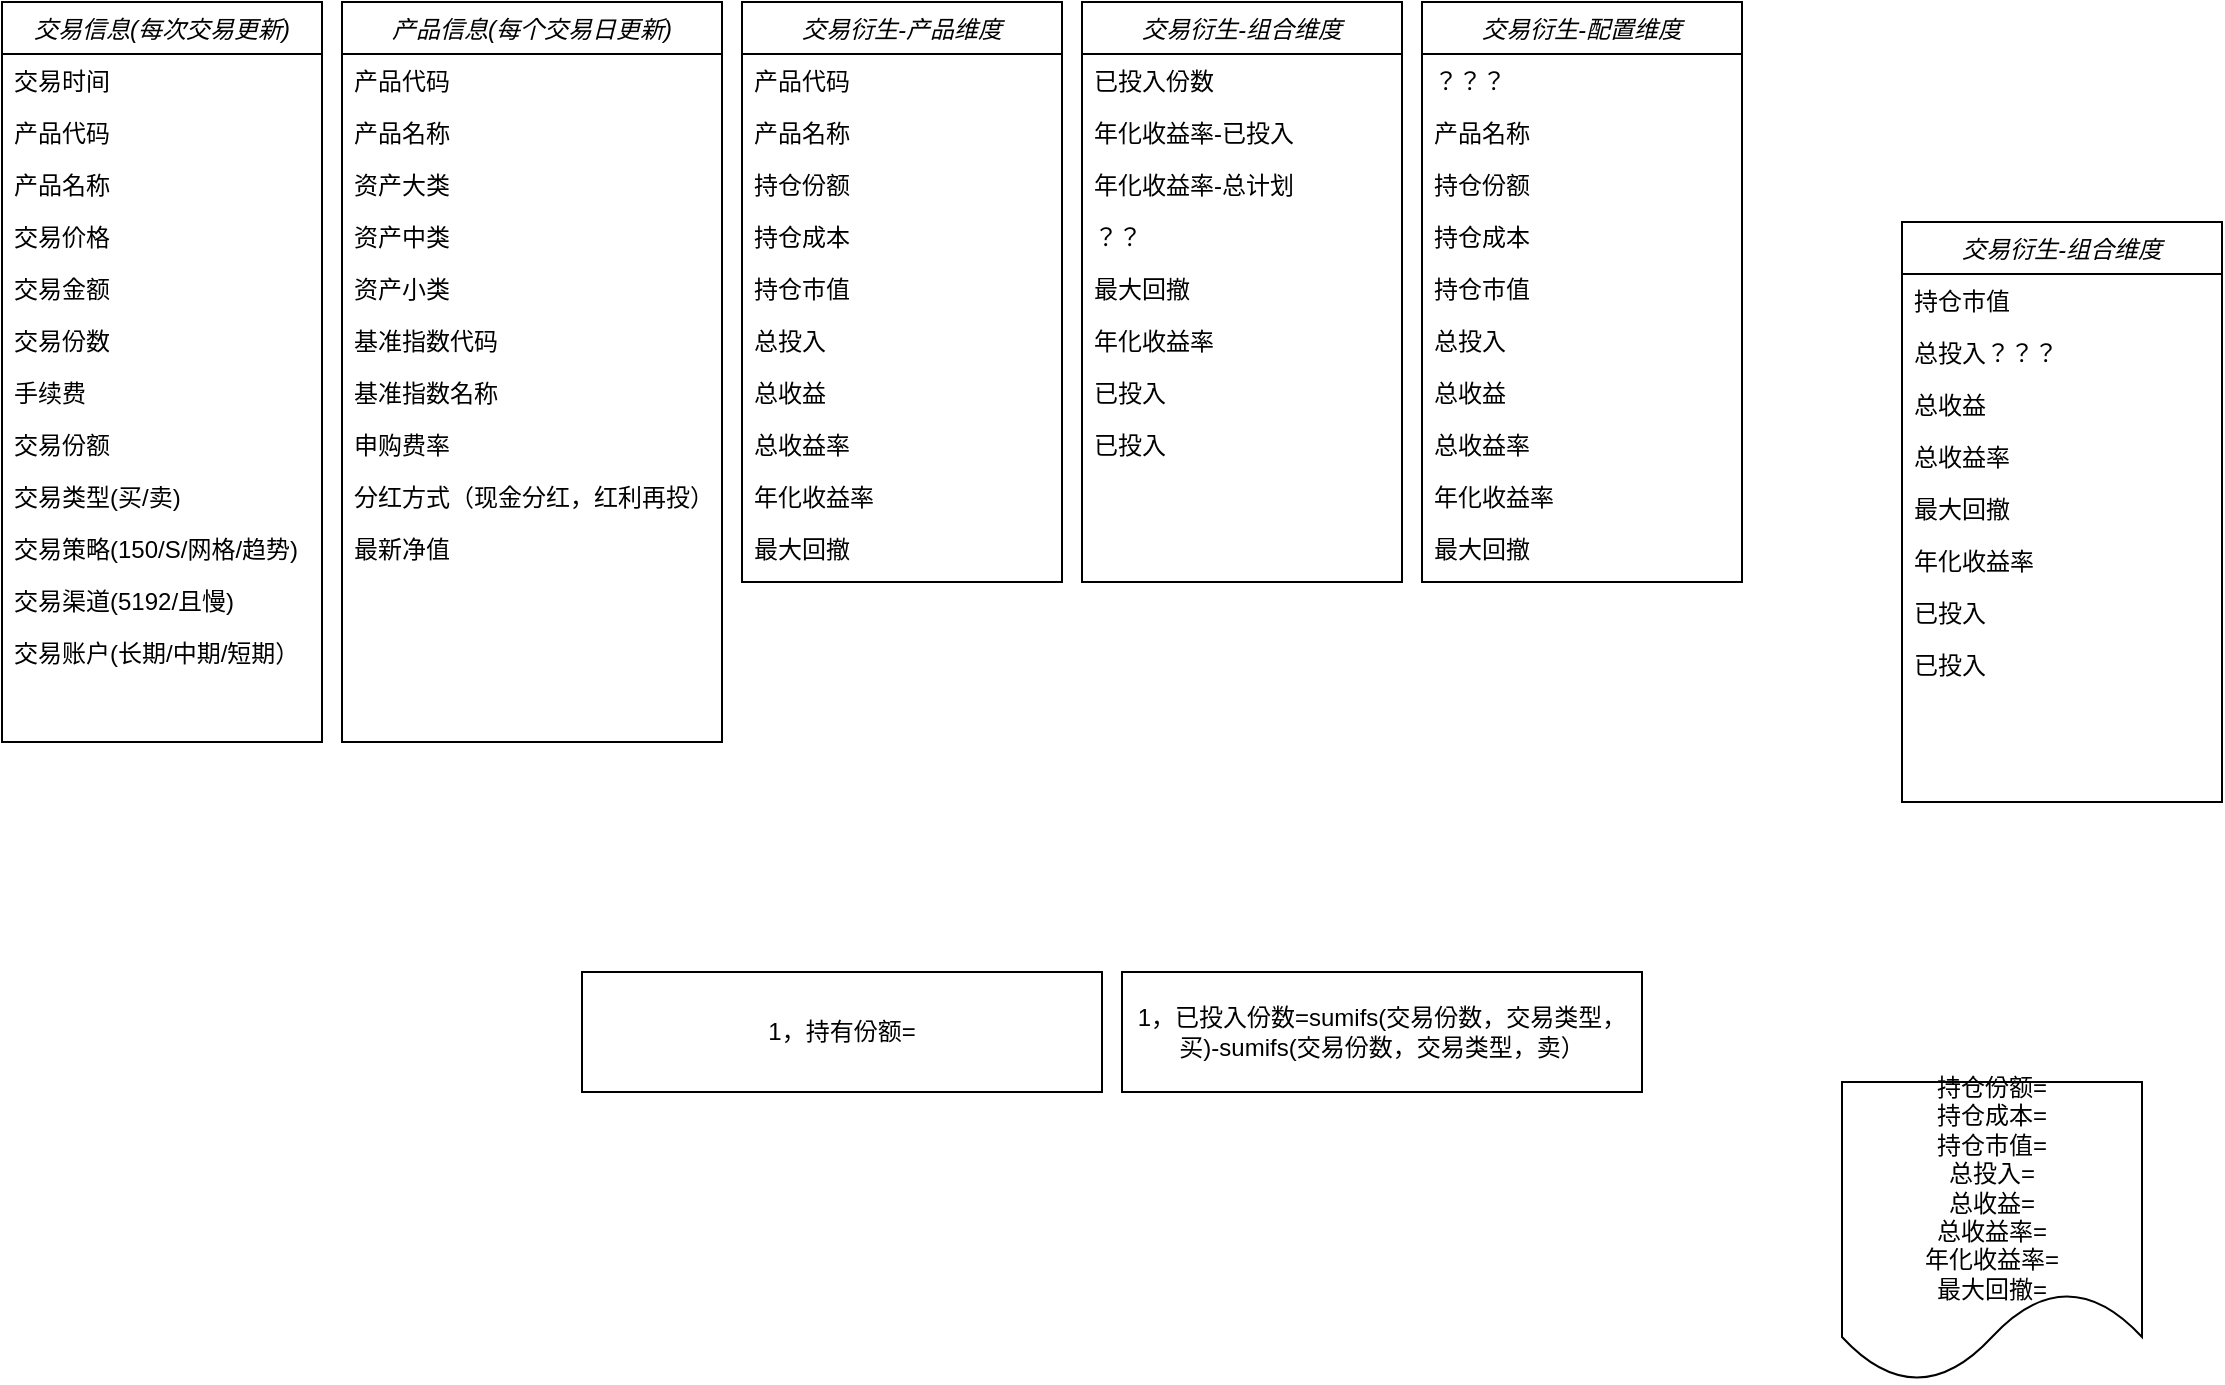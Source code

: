 <mxfile version="21.2.9" type="github">
  <diagram id="C5RBs43oDa-KdzZeNtuy" name="Page-1">
    <mxGraphModel dx="954" dy="536" grid="1" gridSize="10" guides="1" tooltips="1" connect="1" arrows="1" fold="1" page="1" pageScale="1" pageWidth="827" pageHeight="1169" math="0" shadow="0">
      <root>
        <mxCell id="WIyWlLk6GJQsqaUBKTNV-0" />
        <mxCell id="WIyWlLk6GJQsqaUBKTNV-1" parent="WIyWlLk6GJQsqaUBKTNV-0" />
        <mxCell id="zkfFHV4jXpPFQw0GAbJ--0" value="交易衍生-产品维度" style="swimlane;fontStyle=2;align=center;verticalAlign=top;childLayout=stackLayout;horizontal=1;startSize=26;horizontalStack=0;resizeParent=1;resizeLast=0;collapsible=1;marginBottom=0;rounded=0;shadow=0;strokeWidth=1;" parent="WIyWlLk6GJQsqaUBKTNV-1" vertex="1">
          <mxGeometry x="370" y="40" width="160" height="290" as="geometry">
            <mxRectangle x="220" y="120" width="160" height="26" as="alternateBounds" />
          </mxGeometry>
        </mxCell>
        <mxCell id="zkfFHV4jXpPFQw0GAbJ--1" value="产品代码" style="text;align=left;verticalAlign=top;spacingLeft=4;spacingRight=4;overflow=hidden;rotatable=0;points=[[0,0.5],[1,0.5]];portConstraint=eastwest;" parent="zkfFHV4jXpPFQw0GAbJ--0" vertex="1">
          <mxGeometry y="26" width="160" height="26" as="geometry" />
        </mxCell>
        <mxCell id="zkfFHV4jXpPFQw0GAbJ--2" value="产品名称" style="text;align=left;verticalAlign=top;spacingLeft=4;spacingRight=4;overflow=hidden;rotatable=0;points=[[0,0.5],[1,0.5]];portConstraint=eastwest;rounded=0;shadow=0;html=0;" parent="zkfFHV4jXpPFQw0GAbJ--0" vertex="1">
          <mxGeometry y="52" width="160" height="26" as="geometry" />
        </mxCell>
        <mxCell id="zkfFHV4jXpPFQw0GAbJ--3" value="持仓份额" style="text;align=left;verticalAlign=top;spacingLeft=4;spacingRight=4;overflow=hidden;rotatable=0;points=[[0,0.5],[1,0.5]];portConstraint=eastwest;rounded=0;shadow=0;html=0;" parent="zkfFHV4jXpPFQw0GAbJ--0" vertex="1">
          <mxGeometry y="78" width="160" height="26" as="geometry" />
        </mxCell>
        <mxCell id="ITmPzG-bPmOx7RCtOoDD-1" value="持仓成本" style="text;align=left;verticalAlign=top;spacingLeft=4;spacingRight=4;overflow=hidden;rotatable=0;points=[[0,0.5],[1,0.5]];portConstraint=eastwest;rounded=0;shadow=0;html=0;" vertex="1" parent="zkfFHV4jXpPFQw0GAbJ--0">
          <mxGeometry y="104" width="160" height="26" as="geometry" />
        </mxCell>
        <mxCell id="ITmPzG-bPmOx7RCtOoDD-2" value="持仓市值" style="text;align=left;verticalAlign=top;spacingLeft=4;spacingRight=4;overflow=hidden;rotatable=0;points=[[0,0.5],[1,0.5]];portConstraint=eastwest;rounded=0;shadow=0;html=0;" vertex="1" parent="zkfFHV4jXpPFQw0GAbJ--0">
          <mxGeometry y="130" width="160" height="26" as="geometry" />
        </mxCell>
        <mxCell id="ITmPzG-bPmOx7RCtOoDD-3" value="总投入" style="text;align=left;verticalAlign=top;spacingLeft=4;spacingRight=4;overflow=hidden;rotatable=0;points=[[0,0.5],[1,0.5]];portConstraint=eastwest;rounded=0;shadow=0;html=0;" vertex="1" parent="zkfFHV4jXpPFQw0GAbJ--0">
          <mxGeometry y="156" width="160" height="26" as="geometry" />
        </mxCell>
        <mxCell id="ITmPzG-bPmOx7RCtOoDD-5" value="总收益" style="text;align=left;verticalAlign=top;spacingLeft=4;spacingRight=4;overflow=hidden;rotatable=0;points=[[0,0.5],[1,0.5]];portConstraint=eastwest;rounded=0;shadow=0;html=0;" vertex="1" parent="zkfFHV4jXpPFQw0GAbJ--0">
          <mxGeometry y="182" width="160" height="26" as="geometry" />
        </mxCell>
        <mxCell id="ITmPzG-bPmOx7RCtOoDD-6" value="总收益率" style="text;align=left;verticalAlign=top;spacingLeft=4;spacingRight=4;overflow=hidden;rotatable=0;points=[[0,0.5],[1,0.5]];portConstraint=eastwest;rounded=0;shadow=0;html=0;" vertex="1" parent="zkfFHV4jXpPFQw0GAbJ--0">
          <mxGeometry y="208" width="160" height="26" as="geometry" />
        </mxCell>
        <mxCell id="ITmPzG-bPmOx7RCtOoDD-30" value="年化收益率" style="text;align=left;verticalAlign=top;spacingLeft=4;spacingRight=4;overflow=hidden;rotatable=0;points=[[0,0.5],[1,0.5]];portConstraint=eastwest;rounded=0;shadow=0;html=0;" vertex="1" parent="zkfFHV4jXpPFQw0GAbJ--0">
          <mxGeometry y="234" width="160" height="26" as="geometry" />
        </mxCell>
        <mxCell id="ITmPzG-bPmOx7RCtOoDD-31" value="最大回撤" style="text;align=left;verticalAlign=top;spacingLeft=4;spacingRight=4;overflow=hidden;rotatable=0;points=[[0,0.5],[1,0.5]];portConstraint=eastwest;rounded=0;shadow=0;html=0;" vertex="1" parent="zkfFHV4jXpPFQw0GAbJ--0">
          <mxGeometry y="260" width="160" height="26" as="geometry" />
        </mxCell>
        <mxCell id="ITmPzG-bPmOx7RCtOoDD-7" value="交易信息(每次交易更新)" style="swimlane;fontStyle=2;align=center;verticalAlign=top;childLayout=stackLayout;horizontal=1;startSize=26;horizontalStack=0;resizeParent=1;resizeLast=0;collapsible=1;marginBottom=0;rounded=0;shadow=0;strokeWidth=1;" vertex="1" parent="WIyWlLk6GJQsqaUBKTNV-1">
          <mxGeometry y="40" width="160" height="370" as="geometry">
            <mxRectangle x="220" y="120" width="160" height="26" as="alternateBounds" />
          </mxGeometry>
        </mxCell>
        <mxCell id="ITmPzG-bPmOx7RCtOoDD-8" value="交易时间" style="text;align=left;verticalAlign=top;spacingLeft=4;spacingRight=4;overflow=hidden;rotatable=0;points=[[0,0.5],[1,0.5]];portConstraint=eastwest;" vertex="1" parent="ITmPzG-bPmOx7RCtOoDD-7">
          <mxGeometry y="26" width="160" height="26" as="geometry" />
        </mxCell>
        <mxCell id="ITmPzG-bPmOx7RCtOoDD-9" value="产品代码" style="text;align=left;verticalAlign=top;spacingLeft=4;spacingRight=4;overflow=hidden;rotatable=0;points=[[0,0.5],[1,0.5]];portConstraint=eastwest;rounded=0;shadow=0;html=0;" vertex="1" parent="ITmPzG-bPmOx7RCtOoDD-7">
          <mxGeometry y="52" width="160" height="26" as="geometry" />
        </mxCell>
        <mxCell id="ITmPzG-bPmOx7RCtOoDD-10" value="产品名称" style="text;align=left;verticalAlign=top;spacingLeft=4;spacingRight=4;overflow=hidden;rotatable=0;points=[[0,0.5],[1,0.5]];portConstraint=eastwest;rounded=0;shadow=0;html=0;" vertex="1" parent="ITmPzG-bPmOx7RCtOoDD-7">
          <mxGeometry y="78" width="160" height="26" as="geometry" />
        </mxCell>
        <mxCell id="ITmPzG-bPmOx7RCtOoDD-11" value="交易价格" style="text;align=left;verticalAlign=top;spacingLeft=4;spacingRight=4;overflow=hidden;rotatable=0;points=[[0,0.5],[1,0.5]];portConstraint=eastwest;rounded=0;shadow=0;html=0;" vertex="1" parent="ITmPzG-bPmOx7RCtOoDD-7">
          <mxGeometry y="104" width="160" height="26" as="geometry" />
        </mxCell>
        <mxCell id="ITmPzG-bPmOx7RCtOoDD-12" value="交易金额" style="text;align=left;verticalAlign=top;spacingLeft=4;spacingRight=4;overflow=hidden;rotatable=0;points=[[0,0.5],[1,0.5]];portConstraint=eastwest;rounded=0;shadow=0;html=0;" vertex="1" parent="ITmPzG-bPmOx7RCtOoDD-7">
          <mxGeometry y="130" width="160" height="26" as="geometry" />
        </mxCell>
        <mxCell id="ITmPzG-bPmOx7RCtOoDD-79" value="交易份数" style="text;align=left;verticalAlign=top;spacingLeft=4;spacingRight=4;overflow=hidden;rotatable=0;points=[[0,0.5],[1,0.5]];portConstraint=eastwest;rounded=0;shadow=0;html=0;" vertex="1" parent="ITmPzG-bPmOx7RCtOoDD-7">
          <mxGeometry y="156" width="160" height="26" as="geometry" />
        </mxCell>
        <mxCell id="ITmPzG-bPmOx7RCtOoDD-13" value="手续费" style="text;align=left;verticalAlign=top;spacingLeft=4;spacingRight=4;overflow=hidden;rotatable=0;points=[[0,0.5],[1,0.5]];portConstraint=eastwest;rounded=0;shadow=0;html=0;" vertex="1" parent="ITmPzG-bPmOx7RCtOoDD-7">
          <mxGeometry y="182" width="160" height="26" as="geometry" />
        </mxCell>
        <mxCell id="ITmPzG-bPmOx7RCtOoDD-14" value="交易份额" style="text;align=left;verticalAlign=top;spacingLeft=4;spacingRight=4;overflow=hidden;rotatable=0;points=[[0,0.5],[1,0.5]];portConstraint=eastwest;rounded=0;shadow=0;html=0;" vertex="1" parent="ITmPzG-bPmOx7RCtOoDD-7">
          <mxGeometry y="208" width="160" height="26" as="geometry" />
        </mxCell>
        <mxCell id="ITmPzG-bPmOx7RCtOoDD-15" value="交易类型(买/卖)" style="text;align=left;verticalAlign=top;spacingLeft=4;spacingRight=4;overflow=hidden;rotatable=0;points=[[0,0.5],[1,0.5]];portConstraint=eastwest;rounded=0;shadow=0;html=0;" vertex="1" parent="ITmPzG-bPmOx7RCtOoDD-7">
          <mxGeometry y="234" width="160" height="26" as="geometry" />
        </mxCell>
        <mxCell id="ITmPzG-bPmOx7RCtOoDD-39" value="交易策略(150/S/网格/趋势)" style="text;align=left;verticalAlign=top;spacingLeft=4;spacingRight=4;overflow=hidden;rotatable=0;points=[[0,0.5],[1,0.5]];portConstraint=eastwest;rounded=0;shadow=0;html=0;" vertex="1" parent="ITmPzG-bPmOx7RCtOoDD-7">
          <mxGeometry y="260" width="160" height="26" as="geometry" />
        </mxCell>
        <mxCell id="ITmPzG-bPmOx7RCtOoDD-40" value="交易渠道(5192/且慢)" style="text;align=left;verticalAlign=top;spacingLeft=4;spacingRight=4;overflow=hidden;rotatable=0;points=[[0,0.5],[1,0.5]];portConstraint=eastwest;rounded=0;shadow=0;html=0;" vertex="1" parent="ITmPzG-bPmOx7RCtOoDD-7">
          <mxGeometry y="286" width="160" height="26" as="geometry" />
        </mxCell>
        <mxCell id="ITmPzG-bPmOx7RCtOoDD-32" value="交易账户(长期/中期/短期）" style="text;align=left;verticalAlign=top;spacingLeft=4;spacingRight=4;overflow=hidden;rotatable=0;points=[[0,0.5],[1,0.5]];portConstraint=eastwest;rounded=0;shadow=0;html=0;" vertex="1" parent="ITmPzG-bPmOx7RCtOoDD-7">
          <mxGeometry y="312" width="160" height="26" as="geometry" />
        </mxCell>
        <mxCell id="ITmPzG-bPmOx7RCtOoDD-16" value="产品信息(每个交易日更新)" style="swimlane;fontStyle=2;align=center;verticalAlign=top;childLayout=stackLayout;horizontal=1;startSize=26;horizontalStack=0;resizeParent=1;resizeLast=0;collapsible=1;marginBottom=0;rounded=0;shadow=0;strokeWidth=1;" vertex="1" parent="WIyWlLk6GJQsqaUBKTNV-1">
          <mxGeometry x="170" y="40" width="190" height="370" as="geometry">
            <mxRectangle x="220" y="120" width="160" height="26" as="alternateBounds" />
          </mxGeometry>
        </mxCell>
        <mxCell id="ITmPzG-bPmOx7RCtOoDD-17" value="产品代码" style="text;align=left;verticalAlign=top;spacingLeft=4;spacingRight=4;overflow=hidden;rotatable=0;points=[[0,0.5],[1,0.5]];portConstraint=eastwest;" vertex="1" parent="ITmPzG-bPmOx7RCtOoDD-16">
          <mxGeometry y="26" width="190" height="26" as="geometry" />
        </mxCell>
        <mxCell id="ITmPzG-bPmOx7RCtOoDD-18" value="产品名称" style="text;align=left;verticalAlign=top;spacingLeft=4;spacingRight=4;overflow=hidden;rotatable=0;points=[[0,0.5],[1,0.5]];portConstraint=eastwest;rounded=0;shadow=0;html=0;" vertex="1" parent="ITmPzG-bPmOx7RCtOoDD-16">
          <mxGeometry y="52" width="190" height="26" as="geometry" />
        </mxCell>
        <mxCell id="ITmPzG-bPmOx7RCtOoDD-19" value="资产大类" style="text;align=left;verticalAlign=top;spacingLeft=4;spacingRight=4;overflow=hidden;rotatable=0;points=[[0,0.5],[1,0.5]];portConstraint=eastwest;rounded=0;shadow=0;html=0;" vertex="1" parent="ITmPzG-bPmOx7RCtOoDD-16">
          <mxGeometry y="78" width="190" height="26" as="geometry" />
        </mxCell>
        <mxCell id="ITmPzG-bPmOx7RCtOoDD-21" value="资产中类" style="text;align=left;verticalAlign=top;spacingLeft=4;spacingRight=4;overflow=hidden;rotatable=0;points=[[0,0.5],[1,0.5]];portConstraint=eastwest;rounded=0;shadow=0;html=0;" vertex="1" parent="ITmPzG-bPmOx7RCtOoDD-16">
          <mxGeometry y="104" width="190" height="26" as="geometry" />
        </mxCell>
        <mxCell id="ITmPzG-bPmOx7RCtOoDD-22" value="资产小类" style="text;align=left;verticalAlign=top;spacingLeft=4;spacingRight=4;overflow=hidden;rotatable=0;points=[[0,0.5],[1,0.5]];portConstraint=eastwest;rounded=0;shadow=0;html=0;" vertex="1" parent="ITmPzG-bPmOx7RCtOoDD-16">
          <mxGeometry y="130" width="190" height="26" as="geometry" />
        </mxCell>
        <mxCell id="ITmPzG-bPmOx7RCtOoDD-23" value="基准指数代码" style="text;align=left;verticalAlign=top;spacingLeft=4;spacingRight=4;overflow=hidden;rotatable=0;points=[[0,0.5],[1,0.5]];portConstraint=eastwest;rounded=0;shadow=0;html=0;" vertex="1" parent="ITmPzG-bPmOx7RCtOoDD-16">
          <mxGeometry y="156" width="190" height="26" as="geometry" />
        </mxCell>
        <mxCell id="ITmPzG-bPmOx7RCtOoDD-24" value="基准指数名称" style="text;align=left;verticalAlign=top;spacingLeft=4;spacingRight=4;overflow=hidden;rotatable=0;points=[[0,0.5],[1,0.5]];portConstraint=eastwest;rounded=0;shadow=0;html=0;" vertex="1" parent="ITmPzG-bPmOx7RCtOoDD-16">
          <mxGeometry y="182" width="190" height="26" as="geometry" />
        </mxCell>
        <mxCell id="ITmPzG-bPmOx7RCtOoDD-25" value="申购费率" style="text;align=left;verticalAlign=top;spacingLeft=4;spacingRight=4;overflow=hidden;rotatable=0;points=[[0,0.5],[1,0.5]];portConstraint=eastwest;rounded=0;shadow=0;html=0;" vertex="1" parent="ITmPzG-bPmOx7RCtOoDD-16">
          <mxGeometry y="208" width="190" height="26" as="geometry" />
        </mxCell>
        <mxCell id="ITmPzG-bPmOx7RCtOoDD-26" value="分红方式（现金分红，红利再投）" style="text;align=left;verticalAlign=top;spacingLeft=4;spacingRight=4;overflow=hidden;rotatable=0;points=[[0,0.5],[1,0.5]];portConstraint=eastwest;rounded=0;shadow=0;html=0;" vertex="1" parent="ITmPzG-bPmOx7RCtOoDD-16">
          <mxGeometry y="234" width="190" height="26" as="geometry" />
        </mxCell>
        <mxCell id="ITmPzG-bPmOx7RCtOoDD-27" value="最新净值" style="text;align=left;verticalAlign=top;spacingLeft=4;spacingRight=4;overflow=hidden;rotatable=0;points=[[0,0.5],[1,0.5]];portConstraint=eastwest;rounded=0;shadow=0;html=0;" vertex="1" parent="ITmPzG-bPmOx7RCtOoDD-16">
          <mxGeometry y="260" width="190" height="26" as="geometry" />
        </mxCell>
        <mxCell id="ITmPzG-bPmOx7RCtOoDD-41" value="交易衍生-组合维度" style="swimlane;fontStyle=2;align=center;verticalAlign=top;childLayout=stackLayout;horizontal=1;startSize=26;horizontalStack=0;resizeParent=1;resizeLast=0;collapsible=1;marginBottom=0;rounded=0;shadow=0;strokeWidth=1;" vertex="1" parent="WIyWlLk6GJQsqaUBKTNV-1">
          <mxGeometry x="540" y="40" width="160" height="290" as="geometry">
            <mxRectangle x="220" y="120" width="160" height="26" as="alternateBounds" />
          </mxGeometry>
        </mxCell>
        <mxCell id="ITmPzG-bPmOx7RCtOoDD-46" value="已投入份数" style="text;align=left;verticalAlign=top;spacingLeft=4;spacingRight=4;overflow=hidden;rotatable=0;points=[[0,0.5],[1,0.5]];portConstraint=eastwest;rounded=0;shadow=0;html=0;" vertex="1" parent="ITmPzG-bPmOx7RCtOoDD-41">
          <mxGeometry y="26" width="160" height="26" as="geometry" />
        </mxCell>
        <mxCell id="ITmPzG-bPmOx7RCtOoDD-47" value="年化收益率-已投入" style="text;align=left;verticalAlign=top;spacingLeft=4;spacingRight=4;overflow=hidden;rotatable=0;points=[[0,0.5],[1,0.5]];portConstraint=eastwest;rounded=0;shadow=0;html=0;" vertex="1" parent="ITmPzG-bPmOx7RCtOoDD-41">
          <mxGeometry y="52" width="160" height="26" as="geometry" />
        </mxCell>
        <mxCell id="ITmPzG-bPmOx7RCtOoDD-48" value="年化收益率-总计划" style="text;align=left;verticalAlign=top;spacingLeft=4;spacingRight=4;overflow=hidden;rotatable=0;points=[[0,0.5],[1,0.5]];portConstraint=eastwest;rounded=0;shadow=0;html=0;" vertex="1" parent="ITmPzG-bPmOx7RCtOoDD-41">
          <mxGeometry y="78" width="160" height="26" as="geometry" />
        </mxCell>
        <mxCell id="ITmPzG-bPmOx7RCtOoDD-49" value="？？" style="text;align=left;verticalAlign=top;spacingLeft=4;spacingRight=4;overflow=hidden;rotatable=0;points=[[0,0.5],[1,0.5]];portConstraint=eastwest;rounded=0;shadow=0;html=0;" vertex="1" parent="ITmPzG-bPmOx7RCtOoDD-41">
          <mxGeometry y="104" width="160" height="26" as="geometry" />
        </mxCell>
        <mxCell id="ITmPzG-bPmOx7RCtOoDD-51" value="最大回撤" style="text;align=left;verticalAlign=top;spacingLeft=4;spacingRight=4;overflow=hidden;rotatable=0;points=[[0,0.5],[1,0.5]];portConstraint=eastwest;rounded=0;shadow=0;html=0;" vertex="1" parent="ITmPzG-bPmOx7RCtOoDD-41">
          <mxGeometry y="130" width="160" height="26" as="geometry" />
        </mxCell>
        <mxCell id="ITmPzG-bPmOx7RCtOoDD-50" value="年化收益率" style="text;align=left;verticalAlign=top;spacingLeft=4;spacingRight=4;overflow=hidden;rotatable=0;points=[[0,0.5],[1,0.5]];portConstraint=eastwest;rounded=0;shadow=0;html=0;" vertex="1" parent="ITmPzG-bPmOx7RCtOoDD-41">
          <mxGeometry y="156" width="160" height="26" as="geometry" />
        </mxCell>
        <mxCell id="ITmPzG-bPmOx7RCtOoDD-63" value="已投入" style="text;align=left;verticalAlign=top;spacingLeft=4;spacingRight=4;overflow=hidden;rotatable=0;points=[[0,0.5],[1,0.5]];portConstraint=eastwest;rounded=0;shadow=0;html=0;" vertex="1" parent="ITmPzG-bPmOx7RCtOoDD-41">
          <mxGeometry y="182" width="160" height="26" as="geometry" />
        </mxCell>
        <mxCell id="ITmPzG-bPmOx7RCtOoDD-66" value="已投入" style="text;align=left;verticalAlign=top;spacingLeft=4;spacingRight=4;overflow=hidden;rotatable=0;points=[[0,0.5],[1,0.5]];portConstraint=eastwest;rounded=0;shadow=0;html=0;" vertex="1" parent="ITmPzG-bPmOx7RCtOoDD-41">
          <mxGeometry y="208" width="160" height="26" as="geometry" />
        </mxCell>
        <mxCell id="ITmPzG-bPmOx7RCtOoDD-52" value="交易衍生-配置维度" style="swimlane;fontStyle=2;align=center;verticalAlign=top;childLayout=stackLayout;horizontal=1;startSize=26;horizontalStack=0;resizeParent=1;resizeLast=0;collapsible=1;marginBottom=0;rounded=0;shadow=0;strokeWidth=1;" vertex="1" parent="WIyWlLk6GJQsqaUBKTNV-1">
          <mxGeometry x="710" y="40" width="160" height="290" as="geometry">
            <mxRectangle x="220" y="120" width="160" height="26" as="alternateBounds" />
          </mxGeometry>
        </mxCell>
        <mxCell id="ITmPzG-bPmOx7RCtOoDD-53" value="？？？" style="text;align=left;verticalAlign=top;spacingLeft=4;spacingRight=4;overflow=hidden;rotatable=0;points=[[0,0.5],[1,0.5]];portConstraint=eastwest;" vertex="1" parent="ITmPzG-bPmOx7RCtOoDD-52">
          <mxGeometry y="26" width="160" height="26" as="geometry" />
        </mxCell>
        <mxCell id="ITmPzG-bPmOx7RCtOoDD-54" value="产品名称" style="text;align=left;verticalAlign=top;spacingLeft=4;spacingRight=4;overflow=hidden;rotatable=0;points=[[0,0.5],[1,0.5]];portConstraint=eastwest;rounded=0;shadow=0;html=0;" vertex="1" parent="ITmPzG-bPmOx7RCtOoDD-52">
          <mxGeometry y="52" width="160" height="26" as="geometry" />
        </mxCell>
        <mxCell id="ITmPzG-bPmOx7RCtOoDD-55" value="持仓份额" style="text;align=left;verticalAlign=top;spacingLeft=4;spacingRight=4;overflow=hidden;rotatable=0;points=[[0,0.5],[1,0.5]];portConstraint=eastwest;rounded=0;shadow=0;html=0;" vertex="1" parent="ITmPzG-bPmOx7RCtOoDD-52">
          <mxGeometry y="78" width="160" height="26" as="geometry" />
        </mxCell>
        <mxCell id="ITmPzG-bPmOx7RCtOoDD-56" value="持仓成本" style="text;align=left;verticalAlign=top;spacingLeft=4;spacingRight=4;overflow=hidden;rotatable=0;points=[[0,0.5],[1,0.5]];portConstraint=eastwest;rounded=0;shadow=0;html=0;" vertex="1" parent="ITmPzG-bPmOx7RCtOoDD-52">
          <mxGeometry y="104" width="160" height="26" as="geometry" />
        </mxCell>
        <mxCell id="ITmPzG-bPmOx7RCtOoDD-57" value="持仓市值" style="text;align=left;verticalAlign=top;spacingLeft=4;spacingRight=4;overflow=hidden;rotatable=0;points=[[0,0.5],[1,0.5]];portConstraint=eastwest;rounded=0;shadow=0;html=0;" vertex="1" parent="ITmPzG-bPmOx7RCtOoDD-52">
          <mxGeometry y="130" width="160" height="26" as="geometry" />
        </mxCell>
        <mxCell id="ITmPzG-bPmOx7RCtOoDD-58" value="总投入" style="text;align=left;verticalAlign=top;spacingLeft=4;spacingRight=4;overflow=hidden;rotatable=0;points=[[0,0.5],[1,0.5]];portConstraint=eastwest;rounded=0;shadow=0;html=0;" vertex="1" parent="ITmPzG-bPmOx7RCtOoDD-52">
          <mxGeometry y="156" width="160" height="26" as="geometry" />
        </mxCell>
        <mxCell id="ITmPzG-bPmOx7RCtOoDD-59" value="总收益" style="text;align=left;verticalAlign=top;spacingLeft=4;spacingRight=4;overflow=hidden;rotatable=0;points=[[0,0.5],[1,0.5]];portConstraint=eastwest;rounded=0;shadow=0;html=0;" vertex="1" parent="ITmPzG-bPmOx7RCtOoDD-52">
          <mxGeometry y="182" width="160" height="26" as="geometry" />
        </mxCell>
        <mxCell id="ITmPzG-bPmOx7RCtOoDD-60" value="总收益率" style="text;align=left;verticalAlign=top;spacingLeft=4;spacingRight=4;overflow=hidden;rotatable=0;points=[[0,0.5],[1,0.5]];portConstraint=eastwest;rounded=0;shadow=0;html=0;" vertex="1" parent="ITmPzG-bPmOx7RCtOoDD-52">
          <mxGeometry y="208" width="160" height="26" as="geometry" />
        </mxCell>
        <mxCell id="ITmPzG-bPmOx7RCtOoDD-61" value="年化收益率" style="text;align=left;verticalAlign=top;spacingLeft=4;spacingRight=4;overflow=hidden;rotatable=0;points=[[0,0.5],[1,0.5]];portConstraint=eastwest;rounded=0;shadow=0;html=0;" vertex="1" parent="ITmPzG-bPmOx7RCtOoDD-52">
          <mxGeometry y="234" width="160" height="26" as="geometry" />
        </mxCell>
        <mxCell id="ITmPzG-bPmOx7RCtOoDD-62" value="最大回撤" style="text;align=left;verticalAlign=top;spacingLeft=4;spacingRight=4;overflow=hidden;rotatable=0;points=[[0,0.5],[1,0.5]];portConstraint=eastwest;rounded=0;shadow=0;html=0;" vertex="1" parent="ITmPzG-bPmOx7RCtOoDD-52">
          <mxGeometry y="260" width="160" height="26" as="geometry" />
        </mxCell>
        <mxCell id="ITmPzG-bPmOx7RCtOoDD-67" value="交易衍生-组合维度" style="swimlane;fontStyle=2;align=center;verticalAlign=top;childLayout=stackLayout;horizontal=1;startSize=26;horizontalStack=0;resizeParent=1;resizeLast=0;collapsible=1;marginBottom=0;rounded=0;shadow=0;strokeWidth=1;" vertex="1" parent="WIyWlLk6GJQsqaUBKTNV-1">
          <mxGeometry x="950" y="150" width="160" height="290" as="geometry">
            <mxRectangle x="220" y="120" width="160" height="26" as="alternateBounds" />
          </mxGeometry>
        </mxCell>
        <mxCell id="ITmPzG-bPmOx7RCtOoDD-68" value="持仓市值" style="text;align=left;verticalAlign=top;spacingLeft=4;spacingRight=4;overflow=hidden;rotatable=0;points=[[0,0.5],[1,0.5]];portConstraint=eastwest;rounded=0;shadow=0;html=0;" vertex="1" parent="ITmPzG-bPmOx7RCtOoDD-67">
          <mxGeometry y="26" width="160" height="26" as="geometry" />
        </mxCell>
        <mxCell id="ITmPzG-bPmOx7RCtOoDD-69" value="总投入？？？" style="text;align=left;verticalAlign=top;spacingLeft=4;spacingRight=4;overflow=hidden;rotatable=0;points=[[0,0.5],[1,0.5]];portConstraint=eastwest;rounded=0;shadow=0;html=0;" vertex="1" parent="ITmPzG-bPmOx7RCtOoDD-67">
          <mxGeometry y="52" width="160" height="26" as="geometry" />
        </mxCell>
        <mxCell id="ITmPzG-bPmOx7RCtOoDD-70" value="总收益" style="text;align=left;verticalAlign=top;spacingLeft=4;spacingRight=4;overflow=hidden;rotatable=0;points=[[0,0.5],[1,0.5]];portConstraint=eastwest;rounded=0;shadow=0;html=0;" vertex="1" parent="ITmPzG-bPmOx7RCtOoDD-67">
          <mxGeometry y="78" width="160" height="26" as="geometry" />
        </mxCell>
        <mxCell id="ITmPzG-bPmOx7RCtOoDD-71" value="总收益率" style="text;align=left;verticalAlign=top;spacingLeft=4;spacingRight=4;overflow=hidden;rotatable=0;points=[[0,0.5],[1,0.5]];portConstraint=eastwest;rounded=0;shadow=0;html=0;" vertex="1" parent="ITmPzG-bPmOx7RCtOoDD-67">
          <mxGeometry y="104" width="160" height="26" as="geometry" />
        </mxCell>
        <mxCell id="ITmPzG-bPmOx7RCtOoDD-72" value="最大回撤" style="text;align=left;verticalAlign=top;spacingLeft=4;spacingRight=4;overflow=hidden;rotatable=0;points=[[0,0.5],[1,0.5]];portConstraint=eastwest;rounded=0;shadow=0;html=0;" vertex="1" parent="ITmPzG-bPmOx7RCtOoDD-67">
          <mxGeometry y="130" width="160" height="26" as="geometry" />
        </mxCell>
        <mxCell id="ITmPzG-bPmOx7RCtOoDD-73" value="年化收益率" style="text;align=left;verticalAlign=top;spacingLeft=4;spacingRight=4;overflow=hidden;rotatable=0;points=[[0,0.5],[1,0.5]];portConstraint=eastwest;rounded=0;shadow=0;html=0;" vertex="1" parent="ITmPzG-bPmOx7RCtOoDD-67">
          <mxGeometry y="156" width="160" height="26" as="geometry" />
        </mxCell>
        <mxCell id="ITmPzG-bPmOx7RCtOoDD-74" value="已投入" style="text;align=left;verticalAlign=top;spacingLeft=4;spacingRight=4;overflow=hidden;rotatable=0;points=[[0,0.5],[1,0.5]];portConstraint=eastwest;rounded=0;shadow=0;html=0;" vertex="1" parent="ITmPzG-bPmOx7RCtOoDD-67">
          <mxGeometry y="182" width="160" height="26" as="geometry" />
        </mxCell>
        <mxCell id="ITmPzG-bPmOx7RCtOoDD-75" value="已投入" style="text;align=left;verticalAlign=top;spacingLeft=4;spacingRight=4;overflow=hidden;rotatable=0;points=[[0,0.5],[1,0.5]];portConstraint=eastwest;rounded=0;shadow=0;html=0;" vertex="1" parent="ITmPzG-bPmOx7RCtOoDD-67">
          <mxGeometry y="208" width="160" height="26" as="geometry" />
        </mxCell>
        <mxCell id="ITmPzG-bPmOx7RCtOoDD-76" value="持仓份额=&lt;br&gt;持仓成本=&lt;br&gt;持仓市值=&lt;br&gt;总投入=&lt;br&gt;总收益=&lt;br&gt;总收益率=&lt;br&gt;年化收益率=&lt;br&gt;最大回撤=" style="shape=document;whiteSpace=wrap;html=1;boundedLbl=1;" vertex="1" parent="WIyWlLk6GJQsqaUBKTNV-1">
          <mxGeometry x="920" y="580" width="150" height="150" as="geometry" />
        </mxCell>
        <mxCell id="ITmPzG-bPmOx7RCtOoDD-80" value="1，已投入份数=sumifs(交易份数，交易类型，买)-sumifs(交易份数，交易类型，卖）" style="rounded=0;whiteSpace=wrap;html=1;" vertex="1" parent="WIyWlLk6GJQsqaUBKTNV-1">
          <mxGeometry x="560" y="525" width="260" height="60" as="geometry" />
        </mxCell>
        <mxCell id="ITmPzG-bPmOx7RCtOoDD-81" value="1，持有份额=" style="rounded=0;whiteSpace=wrap;html=1;" vertex="1" parent="WIyWlLk6GJQsqaUBKTNV-1">
          <mxGeometry x="290" y="525" width="260" height="60" as="geometry" />
        </mxCell>
      </root>
    </mxGraphModel>
  </diagram>
</mxfile>
